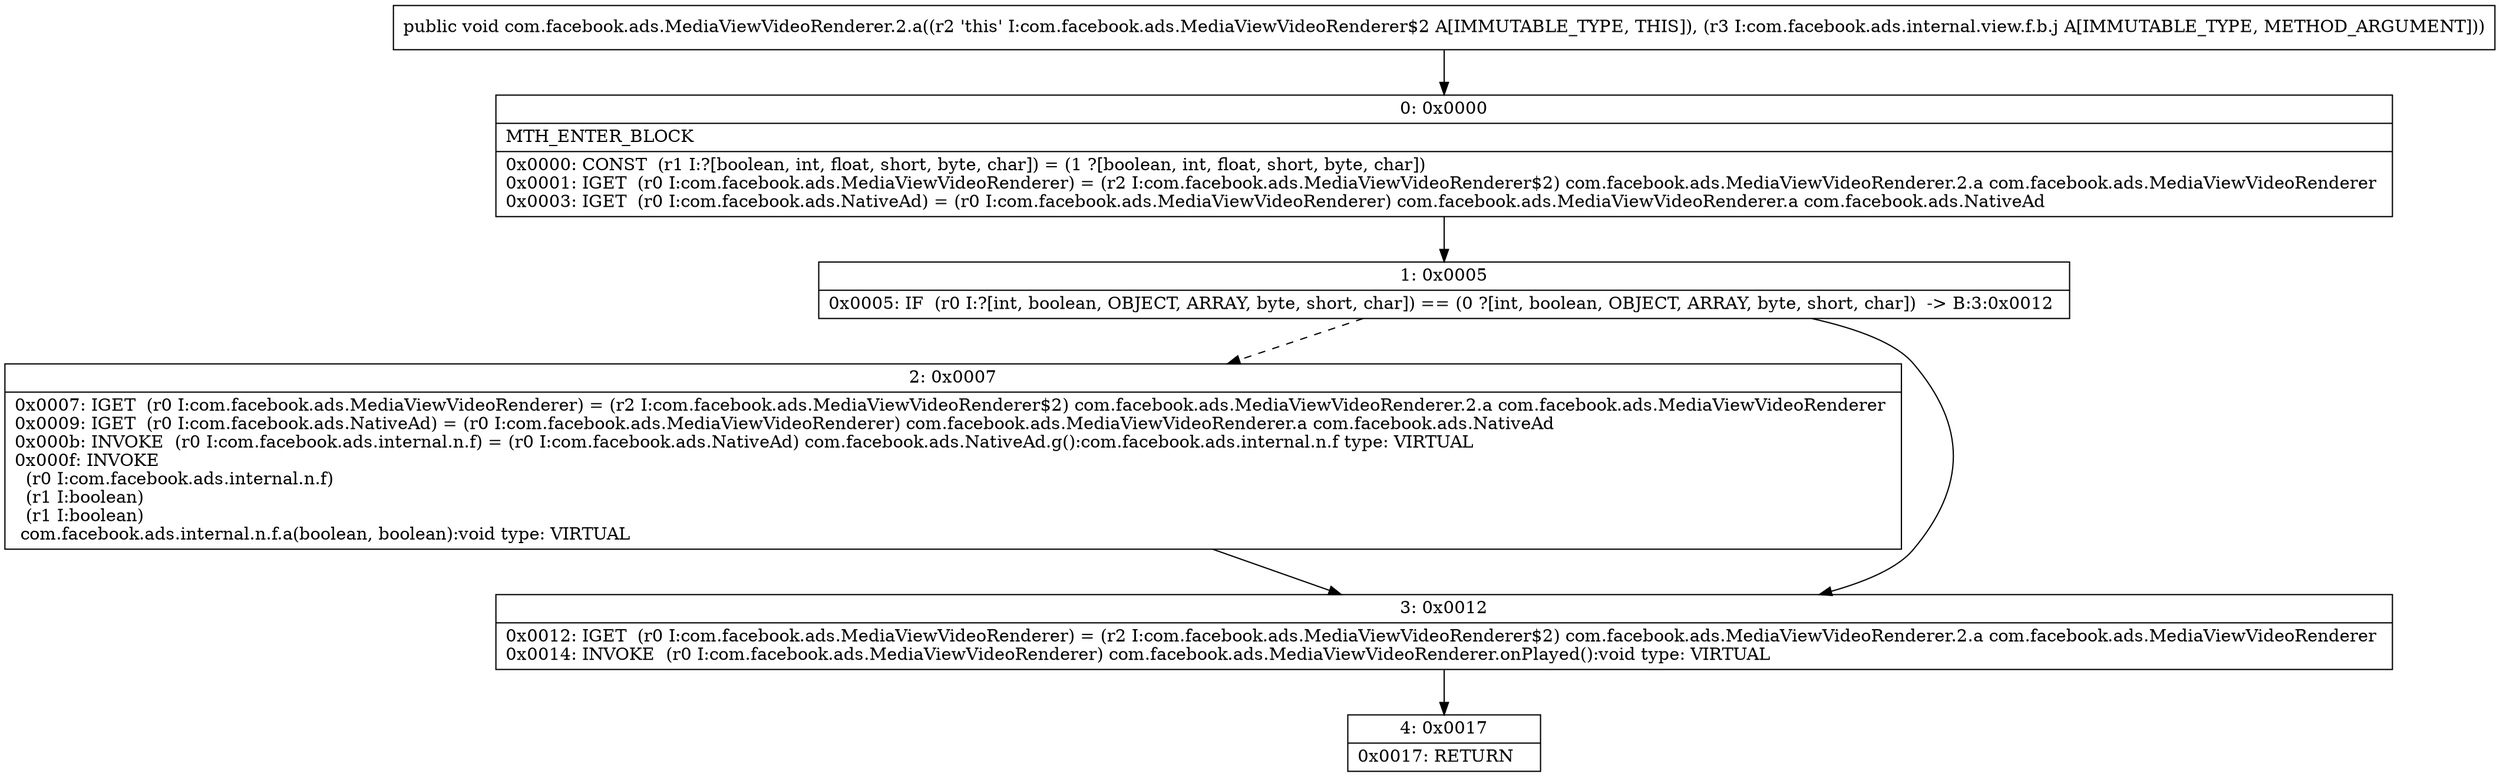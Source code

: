 digraph "CFG forcom.facebook.ads.MediaViewVideoRenderer.2.a(Lcom\/facebook\/ads\/internal\/view\/f\/b\/j;)V" {
Node_0 [shape=record,label="{0\:\ 0x0000|MTH_ENTER_BLOCK\l|0x0000: CONST  (r1 I:?[boolean, int, float, short, byte, char]) = (1 ?[boolean, int, float, short, byte, char]) \l0x0001: IGET  (r0 I:com.facebook.ads.MediaViewVideoRenderer) = (r2 I:com.facebook.ads.MediaViewVideoRenderer$2) com.facebook.ads.MediaViewVideoRenderer.2.a com.facebook.ads.MediaViewVideoRenderer \l0x0003: IGET  (r0 I:com.facebook.ads.NativeAd) = (r0 I:com.facebook.ads.MediaViewVideoRenderer) com.facebook.ads.MediaViewVideoRenderer.a com.facebook.ads.NativeAd \l}"];
Node_1 [shape=record,label="{1\:\ 0x0005|0x0005: IF  (r0 I:?[int, boolean, OBJECT, ARRAY, byte, short, char]) == (0 ?[int, boolean, OBJECT, ARRAY, byte, short, char])  \-\> B:3:0x0012 \l}"];
Node_2 [shape=record,label="{2\:\ 0x0007|0x0007: IGET  (r0 I:com.facebook.ads.MediaViewVideoRenderer) = (r2 I:com.facebook.ads.MediaViewVideoRenderer$2) com.facebook.ads.MediaViewVideoRenderer.2.a com.facebook.ads.MediaViewVideoRenderer \l0x0009: IGET  (r0 I:com.facebook.ads.NativeAd) = (r0 I:com.facebook.ads.MediaViewVideoRenderer) com.facebook.ads.MediaViewVideoRenderer.a com.facebook.ads.NativeAd \l0x000b: INVOKE  (r0 I:com.facebook.ads.internal.n.f) = (r0 I:com.facebook.ads.NativeAd) com.facebook.ads.NativeAd.g():com.facebook.ads.internal.n.f type: VIRTUAL \l0x000f: INVOKE  \l  (r0 I:com.facebook.ads.internal.n.f)\l  (r1 I:boolean)\l  (r1 I:boolean)\l com.facebook.ads.internal.n.f.a(boolean, boolean):void type: VIRTUAL \l}"];
Node_3 [shape=record,label="{3\:\ 0x0012|0x0012: IGET  (r0 I:com.facebook.ads.MediaViewVideoRenderer) = (r2 I:com.facebook.ads.MediaViewVideoRenderer$2) com.facebook.ads.MediaViewVideoRenderer.2.a com.facebook.ads.MediaViewVideoRenderer \l0x0014: INVOKE  (r0 I:com.facebook.ads.MediaViewVideoRenderer) com.facebook.ads.MediaViewVideoRenderer.onPlayed():void type: VIRTUAL \l}"];
Node_4 [shape=record,label="{4\:\ 0x0017|0x0017: RETURN   \l}"];
MethodNode[shape=record,label="{public void com.facebook.ads.MediaViewVideoRenderer.2.a((r2 'this' I:com.facebook.ads.MediaViewVideoRenderer$2 A[IMMUTABLE_TYPE, THIS]), (r3 I:com.facebook.ads.internal.view.f.b.j A[IMMUTABLE_TYPE, METHOD_ARGUMENT])) }"];
MethodNode -> Node_0;
Node_0 -> Node_1;
Node_1 -> Node_2[style=dashed];
Node_1 -> Node_3;
Node_2 -> Node_3;
Node_3 -> Node_4;
}

